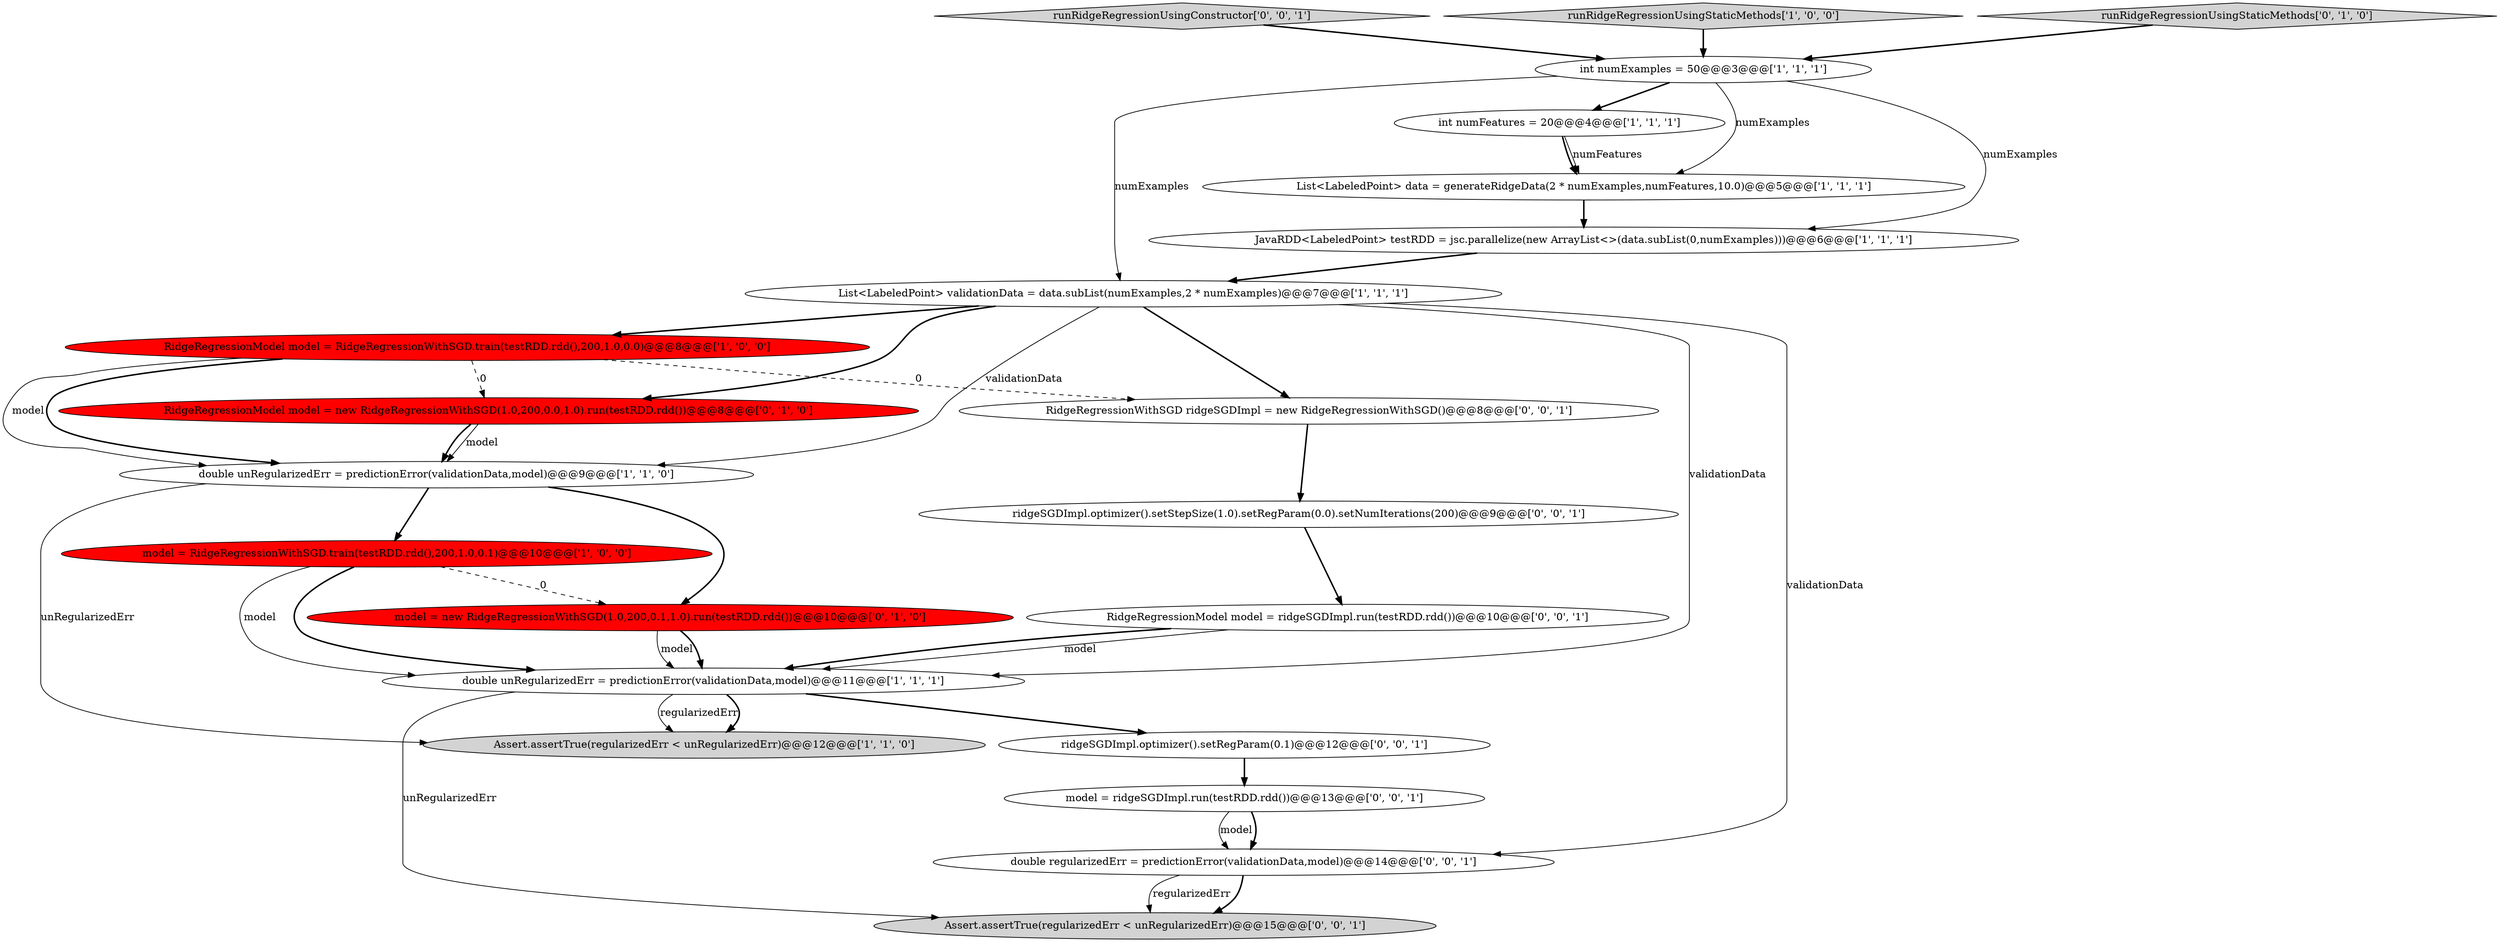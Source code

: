 digraph {
15 [style = filled, label = "ridgeSGDImpl.optimizer().setStepSize(1.0).setRegParam(0.0).setNumIterations(200)@@@9@@@['0', '0', '1']", fillcolor = white, shape = ellipse image = "AAA0AAABBB3BBB"];
16 [style = filled, label = "ridgeSGDImpl.optimizer().setRegParam(0.1)@@@12@@@['0', '0', '1']", fillcolor = white, shape = ellipse image = "AAA0AAABBB3BBB"];
18 [style = filled, label = "Assert.assertTrue(regularizedErr < unRegularizedErr)@@@15@@@['0', '0', '1']", fillcolor = lightgray, shape = ellipse image = "AAA0AAABBB3BBB"];
2 [style = filled, label = "int numExamples = 50@@@3@@@['1', '1', '1']", fillcolor = white, shape = ellipse image = "AAA0AAABBB1BBB"];
12 [style = filled, label = "RidgeRegressionModel model = new RidgeRegressionWithSGD(1.0,200,0.0,1.0).run(testRDD.rdd())@@@8@@@['0', '1', '0']", fillcolor = red, shape = ellipse image = "AAA1AAABBB2BBB"];
20 [style = filled, label = "model = ridgeSGDImpl.run(testRDD.rdd())@@@13@@@['0', '0', '1']", fillcolor = white, shape = ellipse image = "AAA0AAABBB3BBB"];
1 [style = filled, label = "List<LabeledPoint> data = generateRidgeData(2 * numExamples,numFeatures,10.0)@@@5@@@['1', '1', '1']", fillcolor = white, shape = ellipse image = "AAA0AAABBB1BBB"];
19 [style = filled, label = "RidgeRegressionWithSGD ridgeSGDImpl = new RidgeRegressionWithSGD()@@@8@@@['0', '0', '1']", fillcolor = white, shape = ellipse image = "AAA0AAABBB3BBB"];
17 [style = filled, label = "runRidgeRegressionUsingConstructor['0', '0', '1']", fillcolor = lightgray, shape = diamond image = "AAA0AAABBB3BBB"];
0 [style = filled, label = "double unRegularizedErr = predictionError(validationData,model)@@@9@@@['1', '1', '0']", fillcolor = white, shape = ellipse image = "AAA0AAABBB1BBB"];
3 [style = filled, label = "double unRegularizedErr = predictionError(validationData,model)@@@11@@@['1', '1', '1']", fillcolor = white, shape = ellipse image = "AAA0AAABBB1BBB"];
5 [style = filled, label = "int numFeatures = 20@@@4@@@['1', '1', '1']", fillcolor = white, shape = ellipse image = "AAA0AAABBB1BBB"];
6 [style = filled, label = "Assert.assertTrue(regularizedErr < unRegularizedErr)@@@12@@@['1', '1', '0']", fillcolor = lightgray, shape = ellipse image = "AAA0AAABBB1BBB"];
7 [style = filled, label = "RidgeRegressionModel model = RidgeRegressionWithSGD.train(testRDD.rdd(),200,1.0,0.0)@@@8@@@['1', '0', '0']", fillcolor = red, shape = ellipse image = "AAA1AAABBB1BBB"];
4 [style = filled, label = "List<LabeledPoint> validationData = data.subList(numExamples,2 * numExamples)@@@7@@@['1', '1', '1']", fillcolor = white, shape = ellipse image = "AAA0AAABBB1BBB"];
9 [style = filled, label = "JavaRDD<LabeledPoint> testRDD = jsc.parallelize(new ArrayList<>(data.subList(0,numExamples)))@@@6@@@['1', '1', '1']", fillcolor = white, shape = ellipse image = "AAA0AAABBB1BBB"];
8 [style = filled, label = "runRidgeRegressionUsingStaticMethods['1', '0', '0']", fillcolor = lightgray, shape = diamond image = "AAA0AAABBB1BBB"];
13 [style = filled, label = "runRidgeRegressionUsingStaticMethods['0', '1', '0']", fillcolor = lightgray, shape = diamond image = "AAA0AAABBB2BBB"];
10 [style = filled, label = "model = RidgeRegressionWithSGD.train(testRDD.rdd(),200,1.0,0.1)@@@10@@@['1', '0', '0']", fillcolor = red, shape = ellipse image = "AAA1AAABBB1BBB"];
11 [style = filled, label = "model = new RidgeRegressionWithSGD(1.0,200,0.1,1.0).run(testRDD.rdd())@@@10@@@['0', '1', '0']", fillcolor = red, shape = ellipse image = "AAA1AAABBB2BBB"];
14 [style = filled, label = "double regularizedErr = predictionError(validationData,model)@@@14@@@['0', '0', '1']", fillcolor = white, shape = ellipse image = "AAA0AAABBB3BBB"];
21 [style = filled, label = "RidgeRegressionModel model = ridgeSGDImpl.run(testRDD.rdd())@@@10@@@['0', '0', '1']", fillcolor = white, shape = ellipse image = "AAA0AAABBB3BBB"];
12->0 [style = solid, label="model"];
2->5 [style = bold, label=""];
3->6 [style = solid, label="regularizedErr"];
4->14 [style = solid, label="validationData"];
15->21 [style = bold, label=""];
9->4 [style = bold, label=""];
10->3 [style = solid, label="model"];
2->4 [style = solid, label="numExamples"];
4->19 [style = bold, label=""];
0->11 [style = bold, label=""];
10->3 [style = bold, label=""];
3->6 [style = bold, label=""];
5->1 [style = solid, label="numFeatures"];
7->0 [style = bold, label=""];
20->14 [style = bold, label=""];
3->16 [style = bold, label=""];
7->0 [style = solid, label="model"];
12->0 [style = bold, label=""];
4->7 [style = bold, label=""];
1->9 [style = bold, label=""];
4->3 [style = solid, label="validationData"];
10->11 [style = dashed, label="0"];
0->6 [style = solid, label="unRegularizedErr"];
5->1 [style = bold, label=""];
0->10 [style = bold, label=""];
11->3 [style = solid, label="model"];
17->2 [style = bold, label=""];
8->2 [style = bold, label=""];
3->18 [style = solid, label="unRegularizedErr"];
11->3 [style = bold, label=""];
7->19 [style = dashed, label="0"];
20->14 [style = solid, label="model"];
7->12 [style = dashed, label="0"];
4->12 [style = bold, label=""];
2->1 [style = solid, label="numExamples"];
14->18 [style = bold, label=""];
2->9 [style = solid, label="numExamples"];
21->3 [style = solid, label="model"];
19->15 [style = bold, label=""];
14->18 [style = solid, label="regularizedErr"];
16->20 [style = bold, label=""];
4->0 [style = solid, label="validationData"];
21->3 [style = bold, label=""];
13->2 [style = bold, label=""];
}
